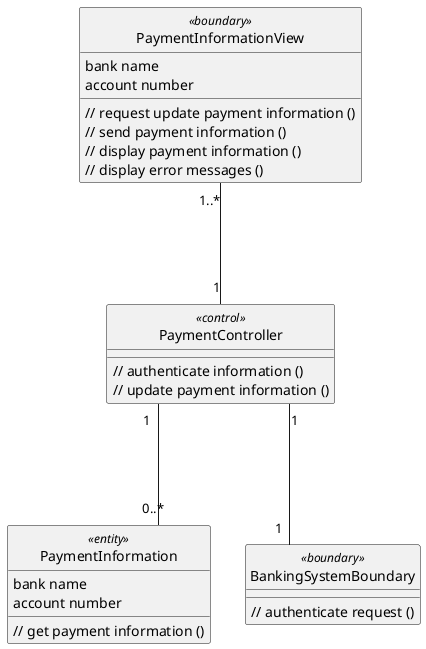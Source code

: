 @startuml 
skinparam classAttributeIconSize 0
skinparam linetype ortho
hide circle
class PaymentInformationView <<boundary>> {
    bank name
    account number

    // request update payment information ()
    // send payment information ()
    // display payment information ()
    // display error messages ()

    }

class PaymentController <<control>> {
    

    // authenticate information ()
    // update payment information ()

    }

class PaymentInformation <<entity>> {
    bank name
    account number

    // get payment information ()

    }

class BankingSystemBoundary <<boundary>> {
    

    // authenticate request ()


    }

PaymentInformationView "1..*" --- "1" PaymentController

PaymentController "1" --- "0..*" PaymentInformation

PaymentController "1" --- "1" BankingSystemBoundary

@enduml